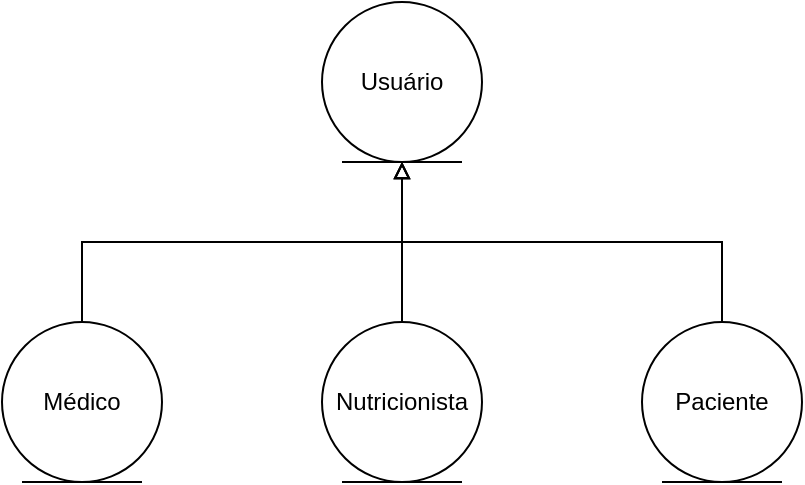 <mxfile version="27.1.6">
  <diagram name="Página-1" id="b-eg1-FrF9y84uEL_RRn">
    <mxGraphModel dx="567" dy="567" grid="1" gridSize="10" guides="1" tooltips="1" connect="1" arrows="1" fold="1" page="1" pageScale="1" pageWidth="827" pageHeight="1169" math="0" shadow="0" adaptiveColors="none">
      <root>
        <mxCell id="0" />
        <mxCell id="1" parent="0" />
        <mxCell id="1Na_u8QP2jS8yMY4hHAe-1" value="Usuário" style="ellipse;shape=umlEntity;whiteSpace=wrap;html=1;" vertex="1" parent="1">
          <mxGeometry x="440" y="160" width="80" height="80" as="geometry" />
        </mxCell>
        <mxCell id="1Na_u8QP2jS8yMY4hHAe-7" style="edgeStyle=orthogonalEdgeStyle;rounded=0;orthogonalLoop=1;jettySize=auto;html=1;entryX=0.5;entryY=1;entryDx=0;entryDy=0;exitX=0.5;exitY=0;exitDx=0;exitDy=0;endArrow=block;endFill=0;" edge="1" parent="1" source="1Na_u8QP2jS8yMY4hHAe-2" target="1Na_u8QP2jS8yMY4hHAe-1">
          <mxGeometry relative="1" as="geometry" />
        </mxCell>
        <mxCell id="1Na_u8QP2jS8yMY4hHAe-2" value="Médico" style="ellipse;shape=umlEntity;whiteSpace=wrap;html=1;" vertex="1" parent="1">
          <mxGeometry x="280" y="320" width="80" height="80" as="geometry" />
        </mxCell>
        <mxCell id="1Na_u8QP2jS8yMY4hHAe-8" style="edgeStyle=orthogonalEdgeStyle;rounded=0;orthogonalLoop=1;jettySize=auto;html=1;endArrow=block;endFill=0;" edge="1" parent="1" source="1Na_u8QP2jS8yMY4hHAe-3" target="1Na_u8QP2jS8yMY4hHAe-1">
          <mxGeometry relative="1" as="geometry" />
        </mxCell>
        <mxCell id="1Na_u8QP2jS8yMY4hHAe-3" value="Nutricionista" style="ellipse;shape=umlEntity;whiteSpace=wrap;html=1;" vertex="1" parent="1">
          <mxGeometry x="440" y="320" width="80" height="80" as="geometry" />
        </mxCell>
        <mxCell id="1Na_u8QP2jS8yMY4hHAe-6" style="edgeStyle=orthogonalEdgeStyle;rounded=0;orthogonalLoop=1;jettySize=auto;html=1;entryX=0.5;entryY=1;entryDx=0;entryDy=0;exitX=0.5;exitY=0;exitDx=0;exitDy=0;endArrow=block;endFill=0;" edge="1" parent="1" source="1Na_u8QP2jS8yMY4hHAe-4" target="1Na_u8QP2jS8yMY4hHAe-1">
          <mxGeometry relative="1" as="geometry">
            <mxPoint x="620" y="150.0" as="targetPoint" />
            <mxPoint x="740.0" y="269.941" as="sourcePoint" />
          </mxGeometry>
        </mxCell>
        <mxCell id="1Na_u8QP2jS8yMY4hHAe-4" value="Paciente" style="ellipse;shape=umlEntity;whiteSpace=wrap;html=1;" vertex="1" parent="1">
          <mxGeometry x="600" y="320" width="80" height="80" as="geometry" />
        </mxCell>
      </root>
    </mxGraphModel>
  </diagram>
</mxfile>
